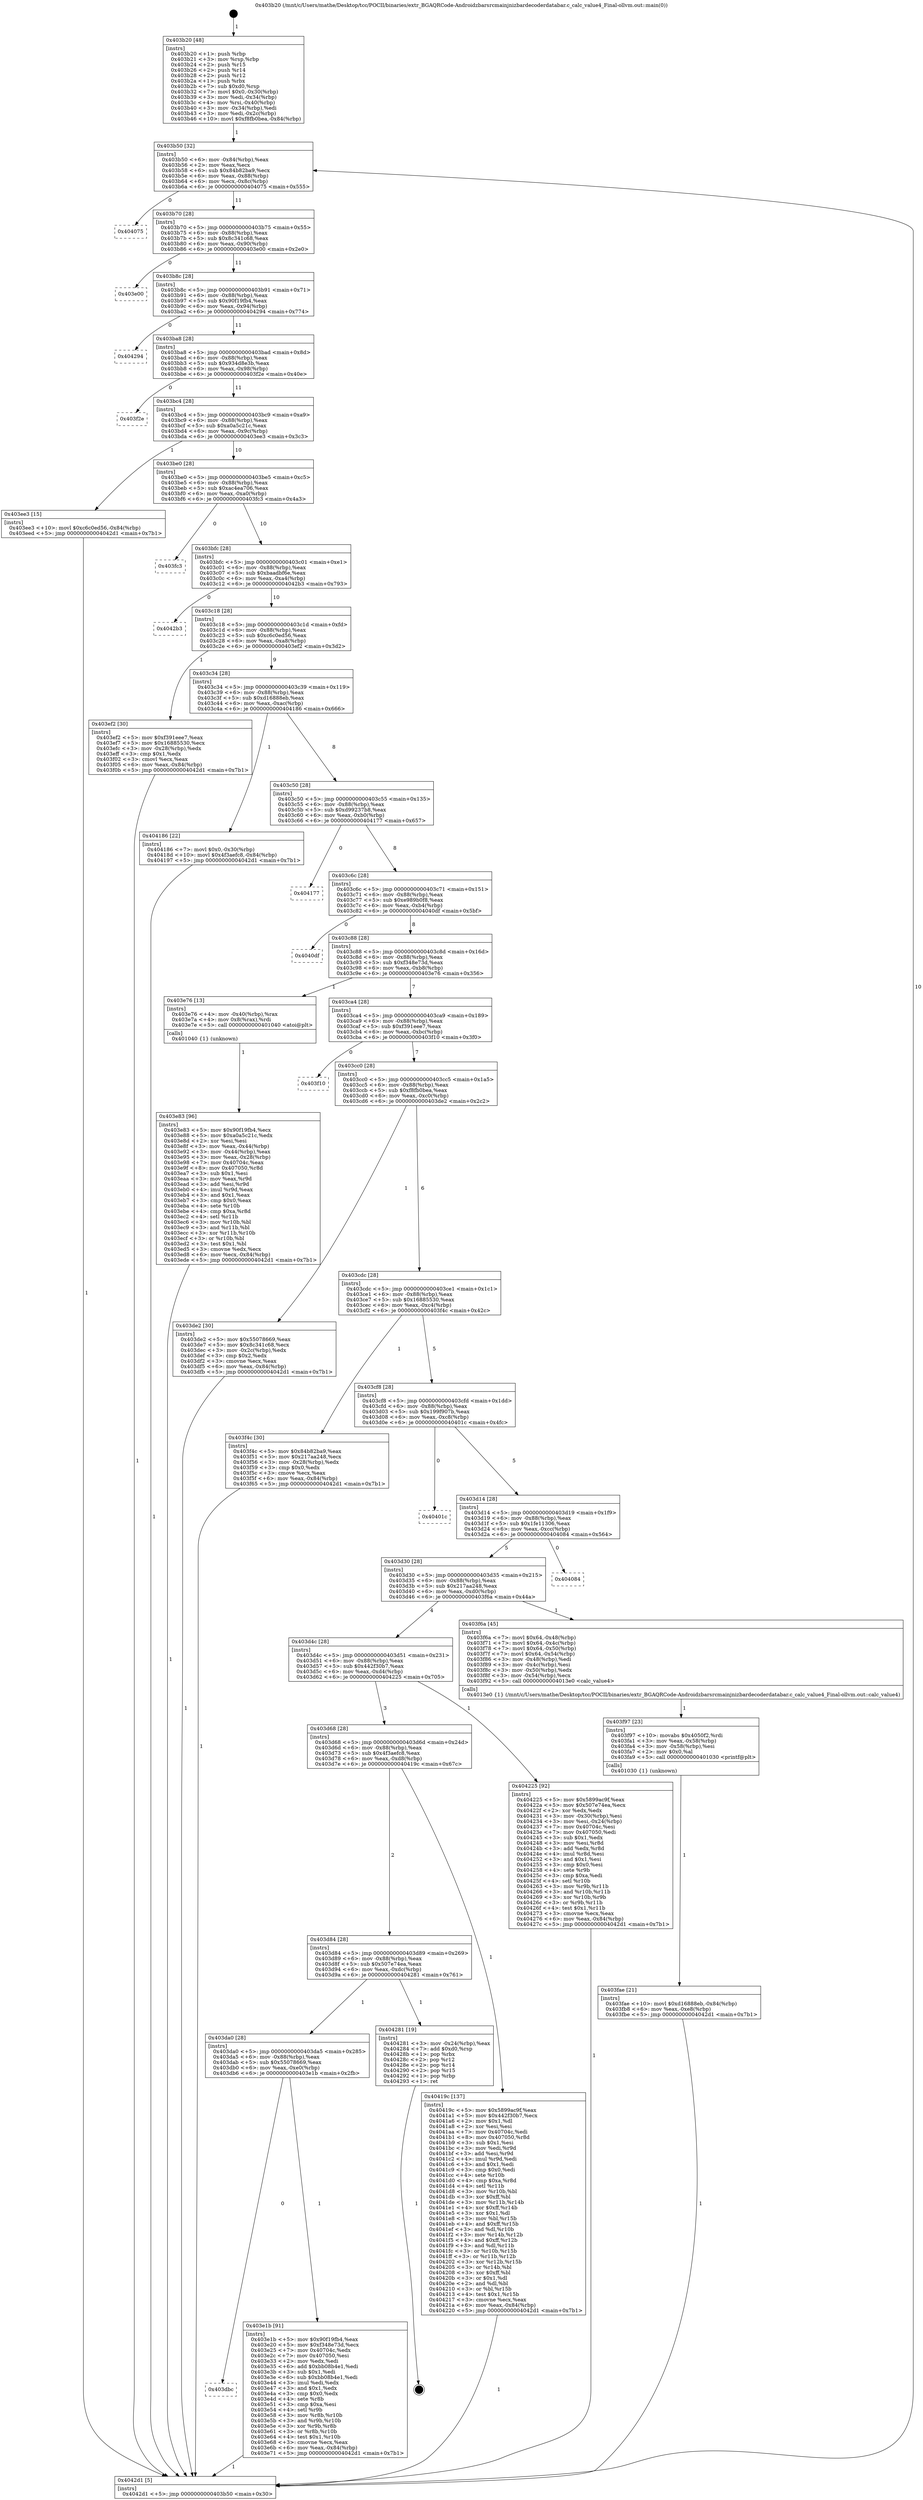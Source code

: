 digraph "0x403b20" {
  label = "0x403b20 (/mnt/c/Users/mathe/Desktop/tcc/POCII/binaries/extr_BGAQRCode-Androidzbarsrcmainjnizbardecoderdatabar.c_calc_value4_Final-ollvm.out::main(0))"
  labelloc = "t"
  node[shape=record]

  Entry [label="",width=0.3,height=0.3,shape=circle,fillcolor=black,style=filled]
  "0x403b50" [label="{
     0x403b50 [32]\l
     | [instrs]\l
     &nbsp;&nbsp;0x403b50 \<+6\>: mov -0x84(%rbp),%eax\l
     &nbsp;&nbsp;0x403b56 \<+2\>: mov %eax,%ecx\l
     &nbsp;&nbsp;0x403b58 \<+6\>: sub $0x84b82ba9,%ecx\l
     &nbsp;&nbsp;0x403b5e \<+6\>: mov %eax,-0x88(%rbp)\l
     &nbsp;&nbsp;0x403b64 \<+6\>: mov %ecx,-0x8c(%rbp)\l
     &nbsp;&nbsp;0x403b6a \<+6\>: je 0000000000404075 \<main+0x555\>\l
  }"]
  "0x404075" [label="{
     0x404075\l
  }", style=dashed]
  "0x403b70" [label="{
     0x403b70 [28]\l
     | [instrs]\l
     &nbsp;&nbsp;0x403b70 \<+5\>: jmp 0000000000403b75 \<main+0x55\>\l
     &nbsp;&nbsp;0x403b75 \<+6\>: mov -0x88(%rbp),%eax\l
     &nbsp;&nbsp;0x403b7b \<+5\>: sub $0x8c341c68,%eax\l
     &nbsp;&nbsp;0x403b80 \<+6\>: mov %eax,-0x90(%rbp)\l
     &nbsp;&nbsp;0x403b86 \<+6\>: je 0000000000403e00 \<main+0x2e0\>\l
  }"]
  Exit [label="",width=0.3,height=0.3,shape=circle,fillcolor=black,style=filled,peripheries=2]
  "0x403e00" [label="{
     0x403e00\l
  }", style=dashed]
  "0x403b8c" [label="{
     0x403b8c [28]\l
     | [instrs]\l
     &nbsp;&nbsp;0x403b8c \<+5\>: jmp 0000000000403b91 \<main+0x71\>\l
     &nbsp;&nbsp;0x403b91 \<+6\>: mov -0x88(%rbp),%eax\l
     &nbsp;&nbsp;0x403b97 \<+5\>: sub $0x90f19fb4,%eax\l
     &nbsp;&nbsp;0x403b9c \<+6\>: mov %eax,-0x94(%rbp)\l
     &nbsp;&nbsp;0x403ba2 \<+6\>: je 0000000000404294 \<main+0x774\>\l
  }"]
  "0x403fae" [label="{
     0x403fae [21]\l
     | [instrs]\l
     &nbsp;&nbsp;0x403fae \<+10\>: movl $0xd16888eb,-0x84(%rbp)\l
     &nbsp;&nbsp;0x403fb8 \<+6\>: mov %eax,-0xe8(%rbp)\l
     &nbsp;&nbsp;0x403fbe \<+5\>: jmp 00000000004042d1 \<main+0x7b1\>\l
  }"]
  "0x404294" [label="{
     0x404294\l
  }", style=dashed]
  "0x403ba8" [label="{
     0x403ba8 [28]\l
     | [instrs]\l
     &nbsp;&nbsp;0x403ba8 \<+5\>: jmp 0000000000403bad \<main+0x8d\>\l
     &nbsp;&nbsp;0x403bad \<+6\>: mov -0x88(%rbp),%eax\l
     &nbsp;&nbsp;0x403bb3 \<+5\>: sub $0x934d8e3b,%eax\l
     &nbsp;&nbsp;0x403bb8 \<+6\>: mov %eax,-0x98(%rbp)\l
     &nbsp;&nbsp;0x403bbe \<+6\>: je 0000000000403f2e \<main+0x40e\>\l
  }"]
  "0x403f97" [label="{
     0x403f97 [23]\l
     | [instrs]\l
     &nbsp;&nbsp;0x403f97 \<+10\>: movabs $0x4050f2,%rdi\l
     &nbsp;&nbsp;0x403fa1 \<+3\>: mov %eax,-0x58(%rbp)\l
     &nbsp;&nbsp;0x403fa4 \<+3\>: mov -0x58(%rbp),%esi\l
     &nbsp;&nbsp;0x403fa7 \<+2\>: mov $0x0,%al\l
     &nbsp;&nbsp;0x403fa9 \<+5\>: call 0000000000401030 \<printf@plt\>\l
     | [calls]\l
     &nbsp;&nbsp;0x401030 \{1\} (unknown)\l
  }"]
  "0x403f2e" [label="{
     0x403f2e\l
  }", style=dashed]
  "0x403bc4" [label="{
     0x403bc4 [28]\l
     | [instrs]\l
     &nbsp;&nbsp;0x403bc4 \<+5\>: jmp 0000000000403bc9 \<main+0xa9\>\l
     &nbsp;&nbsp;0x403bc9 \<+6\>: mov -0x88(%rbp),%eax\l
     &nbsp;&nbsp;0x403bcf \<+5\>: sub $0xa0a5c21c,%eax\l
     &nbsp;&nbsp;0x403bd4 \<+6\>: mov %eax,-0x9c(%rbp)\l
     &nbsp;&nbsp;0x403bda \<+6\>: je 0000000000403ee3 \<main+0x3c3\>\l
  }"]
  "0x403e83" [label="{
     0x403e83 [96]\l
     | [instrs]\l
     &nbsp;&nbsp;0x403e83 \<+5\>: mov $0x90f19fb4,%ecx\l
     &nbsp;&nbsp;0x403e88 \<+5\>: mov $0xa0a5c21c,%edx\l
     &nbsp;&nbsp;0x403e8d \<+2\>: xor %esi,%esi\l
     &nbsp;&nbsp;0x403e8f \<+3\>: mov %eax,-0x44(%rbp)\l
     &nbsp;&nbsp;0x403e92 \<+3\>: mov -0x44(%rbp),%eax\l
     &nbsp;&nbsp;0x403e95 \<+3\>: mov %eax,-0x28(%rbp)\l
     &nbsp;&nbsp;0x403e98 \<+7\>: mov 0x40704c,%eax\l
     &nbsp;&nbsp;0x403e9f \<+8\>: mov 0x407050,%r8d\l
     &nbsp;&nbsp;0x403ea7 \<+3\>: sub $0x1,%esi\l
     &nbsp;&nbsp;0x403eaa \<+3\>: mov %eax,%r9d\l
     &nbsp;&nbsp;0x403ead \<+3\>: add %esi,%r9d\l
     &nbsp;&nbsp;0x403eb0 \<+4\>: imul %r9d,%eax\l
     &nbsp;&nbsp;0x403eb4 \<+3\>: and $0x1,%eax\l
     &nbsp;&nbsp;0x403eb7 \<+3\>: cmp $0x0,%eax\l
     &nbsp;&nbsp;0x403eba \<+4\>: sete %r10b\l
     &nbsp;&nbsp;0x403ebe \<+4\>: cmp $0xa,%r8d\l
     &nbsp;&nbsp;0x403ec2 \<+4\>: setl %r11b\l
     &nbsp;&nbsp;0x403ec6 \<+3\>: mov %r10b,%bl\l
     &nbsp;&nbsp;0x403ec9 \<+3\>: and %r11b,%bl\l
     &nbsp;&nbsp;0x403ecc \<+3\>: xor %r11b,%r10b\l
     &nbsp;&nbsp;0x403ecf \<+3\>: or %r10b,%bl\l
     &nbsp;&nbsp;0x403ed2 \<+3\>: test $0x1,%bl\l
     &nbsp;&nbsp;0x403ed5 \<+3\>: cmovne %edx,%ecx\l
     &nbsp;&nbsp;0x403ed8 \<+6\>: mov %ecx,-0x84(%rbp)\l
     &nbsp;&nbsp;0x403ede \<+5\>: jmp 00000000004042d1 \<main+0x7b1\>\l
  }"]
  "0x403ee3" [label="{
     0x403ee3 [15]\l
     | [instrs]\l
     &nbsp;&nbsp;0x403ee3 \<+10\>: movl $0xc6c0ed56,-0x84(%rbp)\l
     &nbsp;&nbsp;0x403eed \<+5\>: jmp 00000000004042d1 \<main+0x7b1\>\l
  }"]
  "0x403be0" [label="{
     0x403be0 [28]\l
     | [instrs]\l
     &nbsp;&nbsp;0x403be0 \<+5\>: jmp 0000000000403be5 \<main+0xc5\>\l
     &nbsp;&nbsp;0x403be5 \<+6\>: mov -0x88(%rbp),%eax\l
     &nbsp;&nbsp;0x403beb \<+5\>: sub $0xac4ea706,%eax\l
     &nbsp;&nbsp;0x403bf0 \<+6\>: mov %eax,-0xa0(%rbp)\l
     &nbsp;&nbsp;0x403bf6 \<+6\>: je 0000000000403fc3 \<main+0x4a3\>\l
  }"]
  "0x403dbc" [label="{
     0x403dbc\l
  }", style=dashed]
  "0x403fc3" [label="{
     0x403fc3\l
  }", style=dashed]
  "0x403bfc" [label="{
     0x403bfc [28]\l
     | [instrs]\l
     &nbsp;&nbsp;0x403bfc \<+5\>: jmp 0000000000403c01 \<main+0xe1\>\l
     &nbsp;&nbsp;0x403c01 \<+6\>: mov -0x88(%rbp),%eax\l
     &nbsp;&nbsp;0x403c07 \<+5\>: sub $0xbaadbf6e,%eax\l
     &nbsp;&nbsp;0x403c0c \<+6\>: mov %eax,-0xa4(%rbp)\l
     &nbsp;&nbsp;0x403c12 \<+6\>: je 00000000004042b3 \<main+0x793\>\l
  }"]
  "0x403e1b" [label="{
     0x403e1b [91]\l
     | [instrs]\l
     &nbsp;&nbsp;0x403e1b \<+5\>: mov $0x90f19fb4,%eax\l
     &nbsp;&nbsp;0x403e20 \<+5\>: mov $0xf348e73d,%ecx\l
     &nbsp;&nbsp;0x403e25 \<+7\>: mov 0x40704c,%edx\l
     &nbsp;&nbsp;0x403e2c \<+7\>: mov 0x407050,%esi\l
     &nbsp;&nbsp;0x403e33 \<+2\>: mov %edx,%edi\l
     &nbsp;&nbsp;0x403e35 \<+6\>: add $0xbb08b4e1,%edi\l
     &nbsp;&nbsp;0x403e3b \<+3\>: sub $0x1,%edi\l
     &nbsp;&nbsp;0x403e3e \<+6\>: sub $0xbb08b4e1,%edi\l
     &nbsp;&nbsp;0x403e44 \<+3\>: imul %edi,%edx\l
     &nbsp;&nbsp;0x403e47 \<+3\>: and $0x1,%edx\l
     &nbsp;&nbsp;0x403e4a \<+3\>: cmp $0x0,%edx\l
     &nbsp;&nbsp;0x403e4d \<+4\>: sete %r8b\l
     &nbsp;&nbsp;0x403e51 \<+3\>: cmp $0xa,%esi\l
     &nbsp;&nbsp;0x403e54 \<+4\>: setl %r9b\l
     &nbsp;&nbsp;0x403e58 \<+3\>: mov %r8b,%r10b\l
     &nbsp;&nbsp;0x403e5b \<+3\>: and %r9b,%r10b\l
     &nbsp;&nbsp;0x403e5e \<+3\>: xor %r9b,%r8b\l
     &nbsp;&nbsp;0x403e61 \<+3\>: or %r8b,%r10b\l
     &nbsp;&nbsp;0x403e64 \<+4\>: test $0x1,%r10b\l
     &nbsp;&nbsp;0x403e68 \<+3\>: cmovne %ecx,%eax\l
     &nbsp;&nbsp;0x403e6b \<+6\>: mov %eax,-0x84(%rbp)\l
     &nbsp;&nbsp;0x403e71 \<+5\>: jmp 00000000004042d1 \<main+0x7b1\>\l
  }"]
  "0x4042b3" [label="{
     0x4042b3\l
  }", style=dashed]
  "0x403c18" [label="{
     0x403c18 [28]\l
     | [instrs]\l
     &nbsp;&nbsp;0x403c18 \<+5\>: jmp 0000000000403c1d \<main+0xfd\>\l
     &nbsp;&nbsp;0x403c1d \<+6\>: mov -0x88(%rbp),%eax\l
     &nbsp;&nbsp;0x403c23 \<+5\>: sub $0xc6c0ed56,%eax\l
     &nbsp;&nbsp;0x403c28 \<+6\>: mov %eax,-0xa8(%rbp)\l
     &nbsp;&nbsp;0x403c2e \<+6\>: je 0000000000403ef2 \<main+0x3d2\>\l
  }"]
  "0x403da0" [label="{
     0x403da0 [28]\l
     | [instrs]\l
     &nbsp;&nbsp;0x403da0 \<+5\>: jmp 0000000000403da5 \<main+0x285\>\l
     &nbsp;&nbsp;0x403da5 \<+6\>: mov -0x88(%rbp),%eax\l
     &nbsp;&nbsp;0x403dab \<+5\>: sub $0x55078669,%eax\l
     &nbsp;&nbsp;0x403db0 \<+6\>: mov %eax,-0xe0(%rbp)\l
     &nbsp;&nbsp;0x403db6 \<+6\>: je 0000000000403e1b \<main+0x2fb\>\l
  }"]
  "0x403ef2" [label="{
     0x403ef2 [30]\l
     | [instrs]\l
     &nbsp;&nbsp;0x403ef2 \<+5\>: mov $0xf391eee7,%eax\l
     &nbsp;&nbsp;0x403ef7 \<+5\>: mov $0x16885530,%ecx\l
     &nbsp;&nbsp;0x403efc \<+3\>: mov -0x28(%rbp),%edx\l
     &nbsp;&nbsp;0x403eff \<+3\>: cmp $0x1,%edx\l
     &nbsp;&nbsp;0x403f02 \<+3\>: cmovl %ecx,%eax\l
     &nbsp;&nbsp;0x403f05 \<+6\>: mov %eax,-0x84(%rbp)\l
     &nbsp;&nbsp;0x403f0b \<+5\>: jmp 00000000004042d1 \<main+0x7b1\>\l
  }"]
  "0x403c34" [label="{
     0x403c34 [28]\l
     | [instrs]\l
     &nbsp;&nbsp;0x403c34 \<+5\>: jmp 0000000000403c39 \<main+0x119\>\l
     &nbsp;&nbsp;0x403c39 \<+6\>: mov -0x88(%rbp),%eax\l
     &nbsp;&nbsp;0x403c3f \<+5\>: sub $0xd16888eb,%eax\l
     &nbsp;&nbsp;0x403c44 \<+6\>: mov %eax,-0xac(%rbp)\l
     &nbsp;&nbsp;0x403c4a \<+6\>: je 0000000000404186 \<main+0x666\>\l
  }"]
  "0x404281" [label="{
     0x404281 [19]\l
     | [instrs]\l
     &nbsp;&nbsp;0x404281 \<+3\>: mov -0x24(%rbp),%eax\l
     &nbsp;&nbsp;0x404284 \<+7\>: add $0xd0,%rsp\l
     &nbsp;&nbsp;0x40428b \<+1\>: pop %rbx\l
     &nbsp;&nbsp;0x40428c \<+2\>: pop %r12\l
     &nbsp;&nbsp;0x40428e \<+2\>: pop %r14\l
     &nbsp;&nbsp;0x404290 \<+2\>: pop %r15\l
     &nbsp;&nbsp;0x404292 \<+1\>: pop %rbp\l
     &nbsp;&nbsp;0x404293 \<+1\>: ret\l
  }"]
  "0x404186" [label="{
     0x404186 [22]\l
     | [instrs]\l
     &nbsp;&nbsp;0x404186 \<+7\>: movl $0x0,-0x30(%rbp)\l
     &nbsp;&nbsp;0x40418d \<+10\>: movl $0x4f3aefc8,-0x84(%rbp)\l
     &nbsp;&nbsp;0x404197 \<+5\>: jmp 00000000004042d1 \<main+0x7b1\>\l
  }"]
  "0x403c50" [label="{
     0x403c50 [28]\l
     | [instrs]\l
     &nbsp;&nbsp;0x403c50 \<+5\>: jmp 0000000000403c55 \<main+0x135\>\l
     &nbsp;&nbsp;0x403c55 \<+6\>: mov -0x88(%rbp),%eax\l
     &nbsp;&nbsp;0x403c5b \<+5\>: sub $0xd99237b8,%eax\l
     &nbsp;&nbsp;0x403c60 \<+6\>: mov %eax,-0xb0(%rbp)\l
     &nbsp;&nbsp;0x403c66 \<+6\>: je 0000000000404177 \<main+0x657\>\l
  }"]
  "0x403d84" [label="{
     0x403d84 [28]\l
     | [instrs]\l
     &nbsp;&nbsp;0x403d84 \<+5\>: jmp 0000000000403d89 \<main+0x269\>\l
     &nbsp;&nbsp;0x403d89 \<+6\>: mov -0x88(%rbp),%eax\l
     &nbsp;&nbsp;0x403d8f \<+5\>: sub $0x507e74ea,%eax\l
     &nbsp;&nbsp;0x403d94 \<+6\>: mov %eax,-0xdc(%rbp)\l
     &nbsp;&nbsp;0x403d9a \<+6\>: je 0000000000404281 \<main+0x761\>\l
  }"]
  "0x404177" [label="{
     0x404177\l
  }", style=dashed]
  "0x403c6c" [label="{
     0x403c6c [28]\l
     | [instrs]\l
     &nbsp;&nbsp;0x403c6c \<+5\>: jmp 0000000000403c71 \<main+0x151\>\l
     &nbsp;&nbsp;0x403c71 \<+6\>: mov -0x88(%rbp),%eax\l
     &nbsp;&nbsp;0x403c77 \<+5\>: sub $0xe989b0f8,%eax\l
     &nbsp;&nbsp;0x403c7c \<+6\>: mov %eax,-0xb4(%rbp)\l
     &nbsp;&nbsp;0x403c82 \<+6\>: je 00000000004040df \<main+0x5bf\>\l
  }"]
  "0x40419c" [label="{
     0x40419c [137]\l
     | [instrs]\l
     &nbsp;&nbsp;0x40419c \<+5\>: mov $0x5899ac9f,%eax\l
     &nbsp;&nbsp;0x4041a1 \<+5\>: mov $0x442f30b7,%ecx\l
     &nbsp;&nbsp;0x4041a6 \<+2\>: mov $0x1,%dl\l
     &nbsp;&nbsp;0x4041a8 \<+2\>: xor %esi,%esi\l
     &nbsp;&nbsp;0x4041aa \<+7\>: mov 0x40704c,%edi\l
     &nbsp;&nbsp;0x4041b1 \<+8\>: mov 0x407050,%r8d\l
     &nbsp;&nbsp;0x4041b9 \<+3\>: sub $0x1,%esi\l
     &nbsp;&nbsp;0x4041bc \<+3\>: mov %edi,%r9d\l
     &nbsp;&nbsp;0x4041bf \<+3\>: add %esi,%r9d\l
     &nbsp;&nbsp;0x4041c2 \<+4\>: imul %r9d,%edi\l
     &nbsp;&nbsp;0x4041c6 \<+3\>: and $0x1,%edi\l
     &nbsp;&nbsp;0x4041c9 \<+3\>: cmp $0x0,%edi\l
     &nbsp;&nbsp;0x4041cc \<+4\>: sete %r10b\l
     &nbsp;&nbsp;0x4041d0 \<+4\>: cmp $0xa,%r8d\l
     &nbsp;&nbsp;0x4041d4 \<+4\>: setl %r11b\l
     &nbsp;&nbsp;0x4041d8 \<+3\>: mov %r10b,%bl\l
     &nbsp;&nbsp;0x4041db \<+3\>: xor $0xff,%bl\l
     &nbsp;&nbsp;0x4041de \<+3\>: mov %r11b,%r14b\l
     &nbsp;&nbsp;0x4041e1 \<+4\>: xor $0xff,%r14b\l
     &nbsp;&nbsp;0x4041e5 \<+3\>: xor $0x1,%dl\l
     &nbsp;&nbsp;0x4041e8 \<+3\>: mov %bl,%r15b\l
     &nbsp;&nbsp;0x4041eb \<+4\>: and $0xff,%r15b\l
     &nbsp;&nbsp;0x4041ef \<+3\>: and %dl,%r10b\l
     &nbsp;&nbsp;0x4041f2 \<+3\>: mov %r14b,%r12b\l
     &nbsp;&nbsp;0x4041f5 \<+4\>: and $0xff,%r12b\l
     &nbsp;&nbsp;0x4041f9 \<+3\>: and %dl,%r11b\l
     &nbsp;&nbsp;0x4041fc \<+3\>: or %r10b,%r15b\l
     &nbsp;&nbsp;0x4041ff \<+3\>: or %r11b,%r12b\l
     &nbsp;&nbsp;0x404202 \<+3\>: xor %r12b,%r15b\l
     &nbsp;&nbsp;0x404205 \<+3\>: or %r14b,%bl\l
     &nbsp;&nbsp;0x404208 \<+3\>: xor $0xff,%bl\l
     &nbsp;&nbsp;0x40420b \<+3\>: or $0x1,%dl\l
     &nbsp;&nbsp;0x40420e \<+2\>: and %dl,%bl\l
     &nbsp;&nbsp;0x404210 \<+3\>: or %bl,%r15b\l
     &nbsp;&nbsp;0x404213 \<+4\>: test $0x1,%r15b\l
     &nbsp;&nbsp;0x404217 \<+3\>: cmovne %ecx,%eax\l
     &nbsp;&nbsp;0x40421a \<+6\>: mov %eax,-0x84(%rbp)\l
     &nbsp;&nbsp;0x404220 \<+5\>: jmp 00000000004042d1 \<main+0x7b1\>\l
  }"]
  "0x4040df" [label="{
     0x4040df\l
  }", style=dashed]
  "0x403c88" [label="{
     0x403c88 [28]\l
     | [instrs]\l
     &nbsp;&nbsp;0x403c88 \<+5\>: jmp 0000000000403c8d \<main+0x16d\>\l
     &nbsp;&nbsp;0x403c8d \<+6\>: mov -0x88(%rbp),%eax\l
     &nbsp;&nbsp;0x403c93 \<+5\>: sub $0xf348e73d,%eax\l
     &nbsp;&nbsp;0x403c98 \<+6\>: mov %eax,-0xb8(%rbp)\l
     &nbsp;&nbsp;0x403c9e \<+6\>: je 0000000000403e76 \<main+0x356\>\l
  }"]
  "0x403d68" [label="{
     0x403d68 [28]\l
     | [instrs]\l
     &nbsp;&nbsp;0x403d68 \<+5\>: jmp 0000000000403d6d \<main+0x24d\>\l
     &nbsp;&nbsp;0x403d6d \<+6\>: mov -0x88(%rbp),%eax\l
     &nbsp;&nbsp;0x403d73 \<+5\>: sub $0x4f3aefc8,%eax\l
     &nbsp;&nbsp;0x403d78 \<+6\>: mov %eax,-0xd8(%rbp)\l
     &nbsp;&nbsp;0x403d7e \<+6\>: je 000000000040419c \<main+0x67c\>\l
  }"]
  "0x403e76" [label="{
     0x403e76 [13]\l
     | [instrs]\l
     &nbsp;&nbsp;0x403e76 \<+4\>: mov -0x40(%rbp),%rax\l
     &nbsp;&nbsp;0x403e7a \<+4\>: mov 0x8(%rax),%rdi\l
     &nbsp;&nbsp;0x403e7e \<+5\>: call 0000000000401040 \<atoi@plt\>\l
     | [calls]\l
     &nbsp;&nbsp;0x401040 \{1\} (unknown)\l
  }"]
  "0x403ca4" [label="{
     0x403ca4 [28]\l
     | [instrs]\l
     &nbsp;&nbsp;0x403ca4 \<+5\>: jmp 0000000000403ca9 \<main+0x189\>\l
     &nbsp;&nbsp;0x403ca9 \<+6\>: mov -0x88(%rbp),%eax\l
     &nbsp;&nbsp;0x403caf \<+5\>: sub $0xf391eee7,%eax\l
     &nbsp;&nbsp;0x403cb4 \<+6\>: mov %eax,-0xbc(%rbp)\l
     &nbsp;&nbsp;0x403cba \<+6\>: je 0000000000403f10 \<main+0x3f0\>\l
  }"]
  "0x404225" [label="{
     0x404225 [92]\l
     | [instrs]\l
     &nbsp;&nbsp;0x404225 \<+5\>: mov $0x5899ac9f,%eax\l
     &nbsp;&nbsp;0x40422a \<+5\>: mov $0x507e74ea,%ecx\l
     &nbsp;&nbsp;0x40422f \<+2\>: xor %edx,%edx\l
     &nbsp;&nbsp;0x404231 \<+3\>: mov -0x30(%rbp),%esi\l
     &nbsp;&nbsp;0x404234 \<+3\>: mov %esi,-0x24(%rbp)\l
     &nbsp;&nbsp;0x404237 \<+7\>: mov 0x40704c,%esi\l
     &nbsp;&nbsp;0x40423e \<+7\>: mov 0x407050,%edi\l
     &nbsp;&nbsp;0x404245 \<+3\>: sub $0x1,%edx\l
     &nbsp;&nbsp;0x404248 \<+3\>: mov %esi,%r8d\l
     &nbsp;&nbsp;0x40424b \<+3\>: add %edx,%r8d\l
     &nbsp;&nbsp;0x40424e \<+4\>: imul %r8d,%esi\l
     &nbsp;&nbsp;0x404252 \<+3\>: and $0x1,%esi\l
     &nbsp;&nbsp;0x404255 \<+3\>: cmp $0x0,%esi\l
     &nbsp;&nbsp;0x404258 \<+4\>: sete %r9b\l
     &nbsp;&nbsp;0x40425c \<+3\>: cmp $0xa,%edi\l
     &nbsp;&nbsp;0x40425f \<+4\>: setl %r10b\l
     &nbsp;&nbsp;0x404263 \<+3\>: mov %r9b,%r11b\l
     &nbsp;&nbsp;0x404266 \<+3\>: and %r10b,%r11b\l
     &nbsp;&nbsp;0x404269 \<+3\>: xor %r10b,%r9b\l
     &nbsp;&nbsp;0x40426c \<+3\>: or %r9b,%r11b\l
     &nbsp;&nbsp;0x40426f \<+4\>: test $0x1,%r11b\l
     &nbsp;&nbsp;0x404273 \<+3\>: cmovne %ecx,%eax\l
     &nbsp;&nbsp;0x404276 \<+6\>: mov %eax,-0x84(%rbp)\l
     &nbsp;&nbsp;0x40427c \<+5\>: jmp 00000000004042d1 \<main+0x7b1\>\l
  }"]
  "0x403f10" [label="{
     0x403f10\l
  }", style=dashed]
  "0x403cc0" [label="{
     0x403cc0 [28]\l
     | [instrs]\l
     &nbsp;&nbsp;0x403cc0 \<+5\>: jmp 0000000000403cc5 \<main+0x1a5\>\l
     &nbsp;&nbsp;0x403cc5 \<+6\>: mov -0x88(%rbp),%eax\l
     &nbsp;&nbsp;0x403ccb \<+5\>: sub $0xf8fb0bea,%eax\l
     &nbsp;&nbsp;0x403cd0 \<+6\>: mov %eax,-0xc0(%rbp)\l
     &nbsp;&nbsp;0x403cd6 \<+6\>: je 0000000000403de2 \<main+0x2c2\>\l
  }"]
  "0x403d4c" [label="{
     0x403d4c [28]\l
     | [instrs]\l
     &nbsp;&nbsp;0x403d4c \<+5\>: jmp 0000000000403d51 \<main+0x231\>\l
     &nbsp;&nbsp;0x403d51 \<+6\>: mov -0x88(%rbp),%eax\l
     &nbsp;&nbsp;0x403d57 \<+5\>: sub $0x442f30b7,%eax\l
     &nbsp;&nbsp;0x403d5c \<+6\>: mov %eax,-0xd4(%rbp)\l
     &nbsp;&nbsp;0x403d62 \<+6\>: je 0000000000404225 \<main+0x705\>\l
  }"]
  "0x403de2" [label="{
     0x403de2 [30]\l
     | [instrs]\l
     &nbsp;&nbsp;0x403de2 \<+5\>: mov $0x55078669,%eax\l
     &nbsp;&nbsp;0x403de7 \<+5\>: mov $0x8c341c68,%ecx\l
     &nbsp;&nbsp;0x403dec \<+3\>: mov -0x2c(%rbp),%edx\l
     &nbsp;&nbsp;0x403def \<+3\>: cmp $0x2,%edx\l
     &nbsp;&nbsp;0x403df2 \<+3\>: cmovne %ecx,%eax\l
     &nbsp;&nbsp;0x403df5 \<+6\>: mov %eax,-0x84(%rbp)\l
     &nbsp;&nbsp;0x403dfb \<+5\>: jmp 00000000004042d1 \<main+0x7b1\>\l
  }"]
  "0x403cdc" [label="{
     0x403cdc [28]\l
     | [instrs]\l
     &nbsp;&nbsp;0x403cdc \<+5\>: jmp 0000000000403ce1 \<main+0x1c1\>\l
     &nbsp;&nbsp;0x403ce1 \<+6\>: mov -0x88(%rbp),%eax\l
     &nbsp;&nbsp;0x403ce7 \<+5\>: sub $0x16885530,%eax\l
     &nbsp;&nbsp;0x403cec \<+6\>: mov %eax,-0xc4(%rbp)\l
     &nbsp;&nbsp;0x403cf2 \<+6\>: je 0000000000403f4c \<main+0x42c\>\l
  }"]
  "0x4042d1" [label="{
     0x4042d1 [5]\l
     | [instrs]\l
     &nbsp;&nbsp;0x4042d1 \<+5\>: jmp 0000000000403b50 \<main+0x30\>\l
  }"]
  "0x403b20" [label="{
     0x403b20 [48]\l
     | [instrs]\l
     &nbsp;&nbsp;0x403b20 \<+1\>: push %rbp\l
     &nbsp;&nbsp;0x403b21 \<+3\>: mov %rsp,%rbp\l
     &nbsp;&nbsp;0x403b24 \<+2\>: push %r15\l
     &nbsp;&nbsp;0x403b26 \<+2\>: push %r14\l
     &nbsp;&nbsp;0x403b28 \<+2\>: push %r12\l
     &nbsp;&nbsp;0x403b2a \<+1\>: push %rbx\l
     &nbsp;&nbsp;0x403b2b \<+7\>: sub $0xd0,%rsp\l
     &nbsp;&nbsp;0x403b32 \<+7\>: movl $0x0,-0x30(%rbp)\l
     &nbsp;&nbsp;0x403b39 \<+3\>: mov %edi,-0x34(%rbp)\l
     &nbsp;&nbsp;0x403b3c \<+4\>: mov %rsi,-0x40(%rbp)\l
     &nbsp;&nbsp;0x403b40 \<+3\>: mov -0x34(%rbp),%edi\l
     &nbsp;&nbsp;0x403b43 \<+3\>: mov %edi,-0x2c(%rbp)\l
     &nbsp;&nbsp;0x403b46 \<+10\>: movl $0xf8fb0bea,-0x84(%rbp)\l
  }"]
  "0x403f6a" [label="{
     0x403f6a [45]\l
     | [instrs]\l
     &nbsp;&nbsp;0x403f6a \<+7\>: movl $0x64,-0x48(%rbp)\l
     &nbsp;&nbsp;0x403f71 \<+7\>: movl $0x64,-0x4c(%rbp)\l
     &nbsp;&nbsp;0x403f78 \<+7\>: movl $0x64,-0x50(%rbp)\l
     &nbsp;&nbsp;0x403f7f \<+7\>: movl $0x64,-0x54(%rbp)\l
     &nbsp;&nbsp;0x403f86 \<+3\>: mov -0x48(%rbp),%edi\l
     &nbsp;&nbsp;0x403f89 \<+3\>: mov -0x4c(%rbp),%esi\l
     &nbsp;&nbsp;0x403f8c \<+3\>: mov -0x50(%rbp),%edx\l
     &nbsp;&nbsp;0x403f8f \<+3\>: mov -0x54(%rbp),%ecx\l
     &nbsp;&nbsp;0x403f92 \<+5\>: call 00000000004013e0 \<calc_value4\>\l
     | [calls]\l
     &nbsp;&nbsp;0x4013e0 \{1\} (/mnt/c/Users/mathe/Desktop/tcc/POCII/binaries/extr_BGAQRCode-Androidzbarsrcmainjnizbardecoderdatabar.c_calc_value4_Final-ollvm.out::calc_value4)\l
  }"]
  "0x403f4c" [label="{
     0x403f4c [30]\l
     | [instrs]\l
     &nbsp;&nbsp;0x403f4c \<+5\>: mov $0x84b82ba9,%eax\l
     &nbsp;&nbsp;0x403f51 \<+5\>: mov $0x217aa248,%ecx\l
     &nbsp;&nbsp;0x403f56 \<+3\>: mov -0x28(%rbp),%edx\l
     &nbsp;&nbsp;0x403f59 \<+3\>: cmp $0x0,%edx\l
     &nbsp;&nbsp;0x403f5c \<+3\>: cmove %ecx,%eax\l
     &nbsp;&nbsp;0x403f5f \<+6\>: mov %eax,-0x84(%rbp)\l
     &nbsp;&nbsp;0x403f65 \<+5\>: jmp 00000000004042d1 \<main+0x7b1\>\l
  }"]
  "0x403cf8" [label="{
     0x403cf8 [28]\l
     | [instrs]\l
     &nbsp;&nbsp;0x403cf8 \<+5\>: jmp 0000000000403cfd \<main+0x1dd\>\l
     &nbsp;&nbsp;0x403cfd \<+6\>: mov -0x88(%rbp),%eax\l
     &nbsp;&nbsp;0x403d03 \<+5\>: sub $0x199f907b,%eax\l
     &nbsp;&nbsp;0x403d08 \<+6\>: mov %eax,-0xc8(%rbp)\l
     &nbsp;&nbsp;0x403d0e \<+6\>: je 000000000040401c \<main+0x4fc\>\l
  }"]
  "0x403d30" [label="{
     0x403d30 [28]\l
     | [instrs]\l
     &nbsp;&nbsp;0x403d30 \<+5\>: jmp 0000000000403d35 \<main+0x215\>\l
     &nbsp;&nbsp;0x403d35 \<+6\>: mov -0x88(%rbp),%eax\l
     &nbsp;&nbsp;0x403d3b \<+5\>: sub $0x217aa248,%eax\l
     &nbsp;&nbsp;0x403d40 \<+6\>: mov %eax,-0xd0(%rbp)\l
     &nbsp;&nbsp;0x403d46 \<+6\>: je 0000000000403f6a \<main+0x44a\>\l
  }"]
  "0x40401c" [label="{
     0x40401c\l
  }", style=dashed]
  "0x403d14" [label="{
     0x403d14 [28]\l
     | [instrs]\l
     &nbsp;&nbsp;0x403d14 \<+5\>: jmp 0000000000403d19 \<main+0x1f9\>\l
     &nbsp;&nbsp;0x403d19 \<+6\>: mov -0x88(%rbp),%eax\l
     &nbsp;&nbsp;0x403d1f \<+5\>: sub $0x1fe11306,%eax\l
     &nbsp;&nbsp;0x403d24 \<+6\>: mov %eax,-0xcc(%rbp)\l
     &nbsp;&nbsp;0x403d2a \<+6\>: je 0000000000404084 \<main+0x564\>\l
  }"]
  "0x404084" [label="{
     0x404084\l
  }", style=dashed]
  Entry -> "0x403b20" [label=" 1"]
  "0x403b50" -> "0x404075" [label=" 0"]
  "0x403b50" -> "0x403b70" [label=" 11"]
  "0x404281" -> Exit [label=" 1"]
  "0x403b70" -> "0x403e00" [label=" 0"]
  "0x403b70" -> "0x403b8c" [label=" 11"]
  "0x404225" -> "0x4042d1" [label=" 1"]
  "0x403b8c" -> "0x404294" [label=" 0"]
  "0x403b8c" -> "0x403ba8" [label=" 11"]
  "0x40419c" -> "0x4042d1" [label=" 1"]
  "0x403ba8" -> "0x403f2e" [label=" 0"]
  "0x403ba8" -> "0x403bc4" [label=" 11"]
  "0x404186" -> "0x4042d1" [label=" 1"]
  "0x403bc4" -> "0x403ee3" [label=" 1"]
  "0x403bc4" -> "0x403be0" [label=" 10"]
  "0x403fae" -> "0x4042d1" [label=" 1"]
  "0x403be0" -> "0x403fc3" [label=" 0"]
  "0x403be0" -> "0x403bfc" [label=" 10"]
  "0x403f97" -> "0x403fae" [label=" 1"]
  "0x403bfc" -> "0x4042b3" [label=" 0"]
  "0x403bfc" -> "0x403c18" [label=" 10"]
  "0x403f6a" -> "0x403f97" [label=" 1"]
  "0x403c18" -> "0x403ef2" [label=" 1"]
  "0x403c18" -> "0x403c34" [label=" 9"]
  "0x403ef2" -> "0x4042d1" [label=" 1"]
  "0x403c34" -> "0x404186" [label=" 1"]
  "0x403c34" -> "0x403c50" [label=" 8"]
  "0x403ee3" -> "0x4042d1" [label=" 1"]
  "0x403c50" -> "0x404177" [label=" 0"]
  "0x403c50" -> "0x403c6c" [label=" 8"]
  "0x403e76" -> "0x403e83" [label=" 1"]
  "0x403c6c" -> "0x4040df" [label=" 0"]
  "0x403c6c" -> "0x403c88" [label=" 8"]
  "0x403e1b" -> "0x4042d1" [label=" 1"]
  "0x403c88" -> "0x403e76" [label=" 1"]
  "0x403c88" -> "0x403ca4" [label=" 7"]
  "0x403da0" -> "0x403e1b" [label=" 1"]
  "0x403ca4" -> "0x403f10" [label=" 0"]
  "0x403ca4" -> "0x403cc0" [label=" 7"]
  "0x403f4c" -> "0x4042d1" [label=" 1"]
  "0x403cc0" -> "0x403de2" [label=" 1"]
  "0x403cc0" -> "0x403cdc" [label=" 6"]
  "0x403de2" -> "0x4042d1" [label=" 1"]
  "0x403b20" -> "0x403b50" [label=" 1"]
  "0x4042d1" -> "0x403b50" [label=" 10"]
  "0x403d84" -> "0x404281" [label=" 1"]
  "0x403cdc" -> "0x403f4c" [label=" 1"]
  "0x403cdc" -> "0x403cf8" [label=" 5"]
  "0x403e83" -> "0x4042d1" [label=" 1"]
  "0x403cf8" -> "0x40401c" [label=" 0"]
  "0x403cf8" -> "0x403d14" [label=" 5"]
  "0x403d68" -> "0x40419c" [label=" 1"]
  "0x403d14" -> "0x404084" [label=" 0"]
  "0x403d14" -> "0x403d30" [label=" 5"]
  "0x403d68" -> "0x403d84" [label=" 2"]
  "0x403d30" -> "0x403f6a" [label=" 1"]
  "0x403d30" -> "0x403d4c" [label=" 4"]
  "0x403d84" -> "0x403da0" [label=" 1"]
  "0x403d4c" -> "0x404225" [label=" 1"]
  "0x403d4c" -> "0x403d68" [label=" 3"]
  "0x403da0" -> "0x403dbc" [label=" 0"]
}
